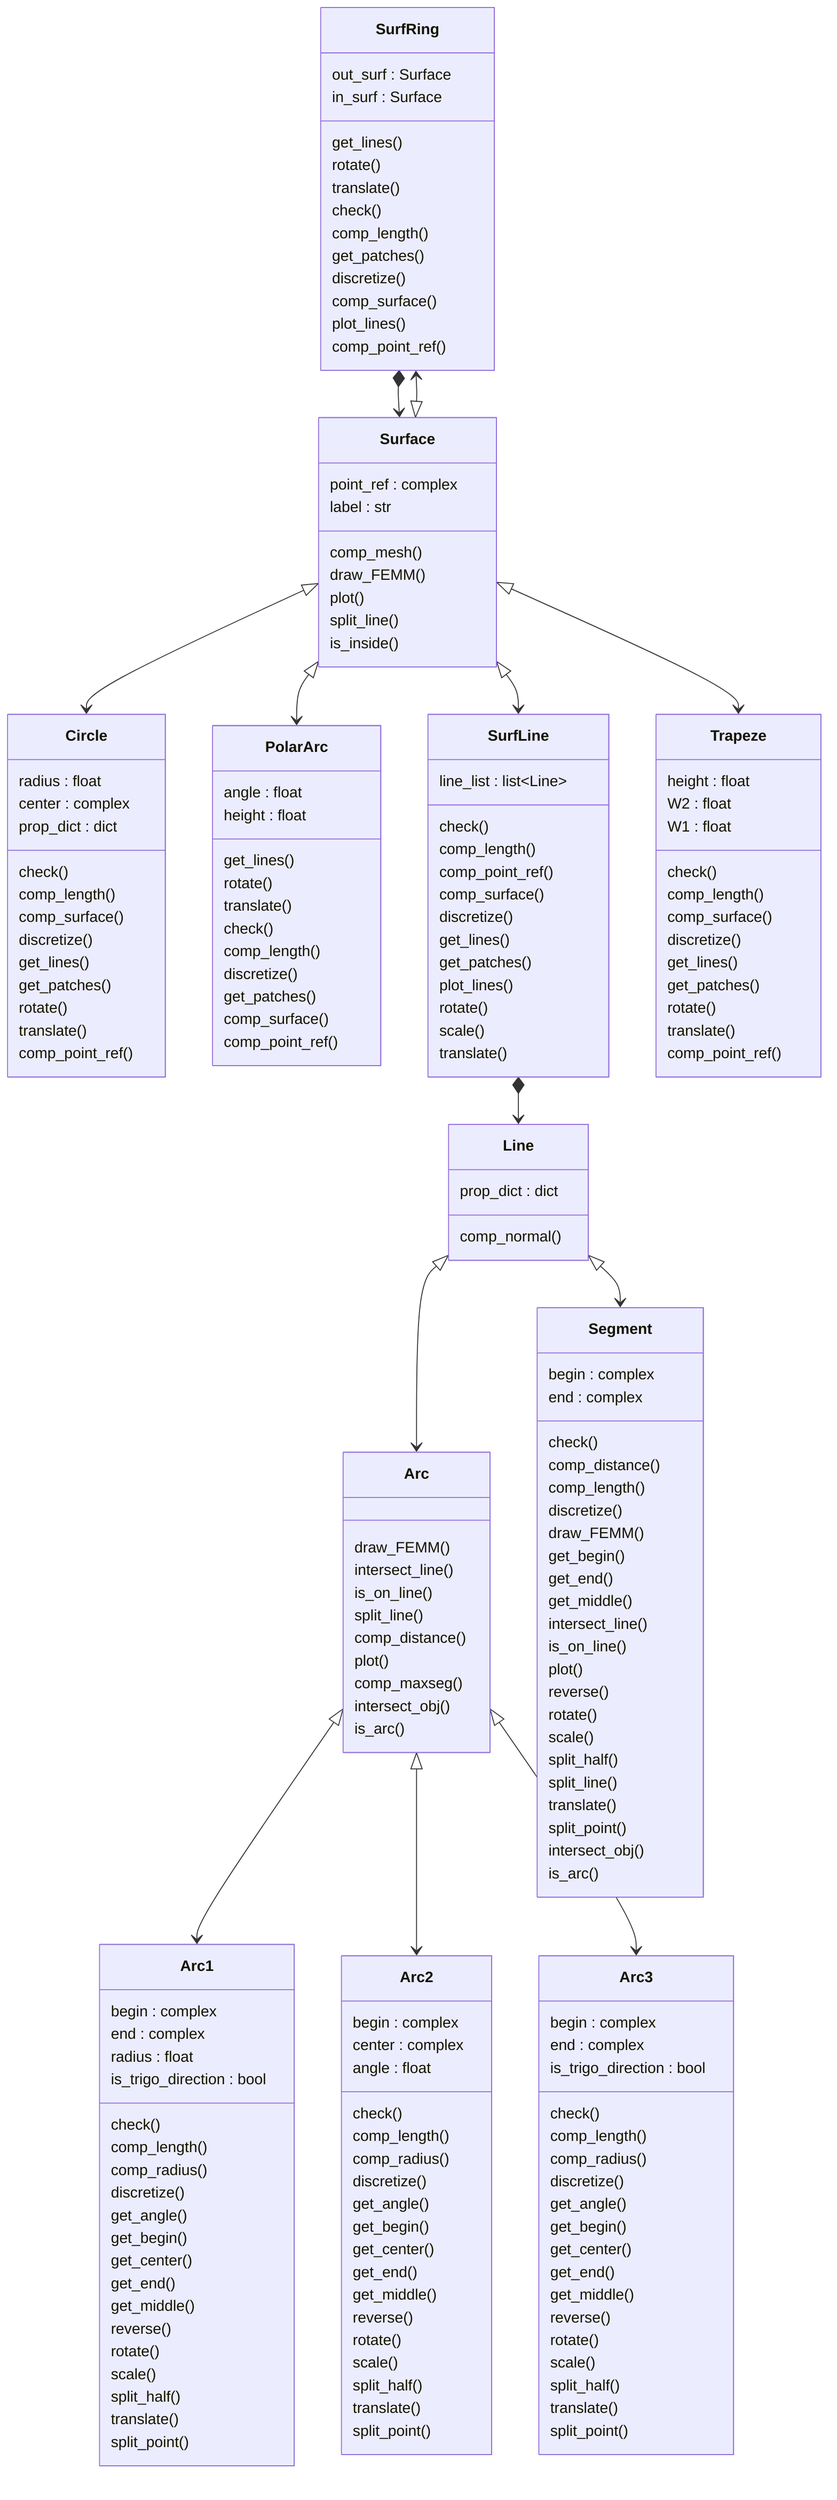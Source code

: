 classDiagram
direction TB
class Arc{
	draw_FEMM()
	intersect_line()
	is_on_line()
	split_line()
	comp_distance()
	plot()
	comp_maxseg()
	intersect_obj()
	is_arc()
}
class Arc1{
	begin : complex
	end : complex
	radius : float
	is_trigo_direction : bool
	check()
	comp_length()
	comp_radius()
	discretize()
	get_angle()
	get_begin()
	get_center()
	get_end()
	get_middle()
	reverse()
	rotate()
	scale()
	split_half()
	translate()
	split_point()
}
class Arc2{
	begin : complex
	center : complex
	angle : float
	check()
	comp_length()
	comp_radius()
	discretize()
	get_angle()
	get_begin()
	get_center()
	get_end()
	get_middle()
	reverse()
	rotate()
	scale()
	split_half()
	translate()
	split_point()
}
class Arc3{
	begin : complex
	end : complex
	is_trigo_direction : bool
	check()
	comp_length()
	comp_radius()
	discretize()
	get_angle()
	get_begin()
	get_center()
	get_end()
	get_middle()
	reverse()
	rotate()
	scale()
	split_half()
	translate()
	split_point()
}
class Circle{
	radius : float
	center : complex
	prop_dict : dict
	check()
	comp_length()
	comp_surface()
	discretize()
	get_lines()
	get_patches()
	rotate()
	translate()
	comp_point_ref()
}
class Line{
	prop_dict : dict
	comp_normal()
}
class PolarArc{
	angle : float
	height : float
	get_lines()
	rotate()
	translate()
	check()
	comp_length()
	discretize()
	get_patches()
	comp_surface()
	comp_point_ref()
}
class Segment{
	begin : complex
	end : complex
	check()
	comp_distance()
	comp_length()
	discretize()
	draw_FEMM()
	get_begin()
	get_end()
	get_middle()
	intersect_line()
	is_on_line()
	plot()
	reverse()
	rotate()
	scale()
	split_half()
	split_line()
	translate()
	split_point()
	intersect_obj()
	is_arc()
}
class SurfLine{
	line_list : list~Line~
	check()
	comp_length()
	comp_point_ref()
	comp_surface()
	discretize()
	get_lines()
	get_patches()
	plot_lines()
	rotate()
	scale()
	translate()
}
class SurfRing{
	out_surf : Surface
	in_surf : Surface
	get_lines()
	rotate()
	translate()
	check()
	comp_length()
	get_patches()
	discretize()
	comp_surface()
	plot_lines()
	comp_point_ref()
}
class Surface{
	point_ref : complex
	label : str
	comp_mesh()
	draw_FEMM()
	plot()
	split_line()
	is_inside()
}
class Trapeze{
	height : float
	W2 : float
	W1 : float
	check()
	comp_length()
	comp_surface()
	discretize()
	get_lines()
	get_patches()
	rotate()
	translate()
	comp_point_ref()
}
Arc  <|--> Arc1
Arc  <|--> Arc2
Arc  <|--> Arc3
Line  <|--> Arc
Line  <|--> Segment
SurfLine *--> Line
SurfRing *--> Surface
Surface  <|--> Circle
Surface  <|--> PolarArc
Surface  <|--> SurfLine
Surface  <|--> SurfRing
Surface  <|--> Trapeze